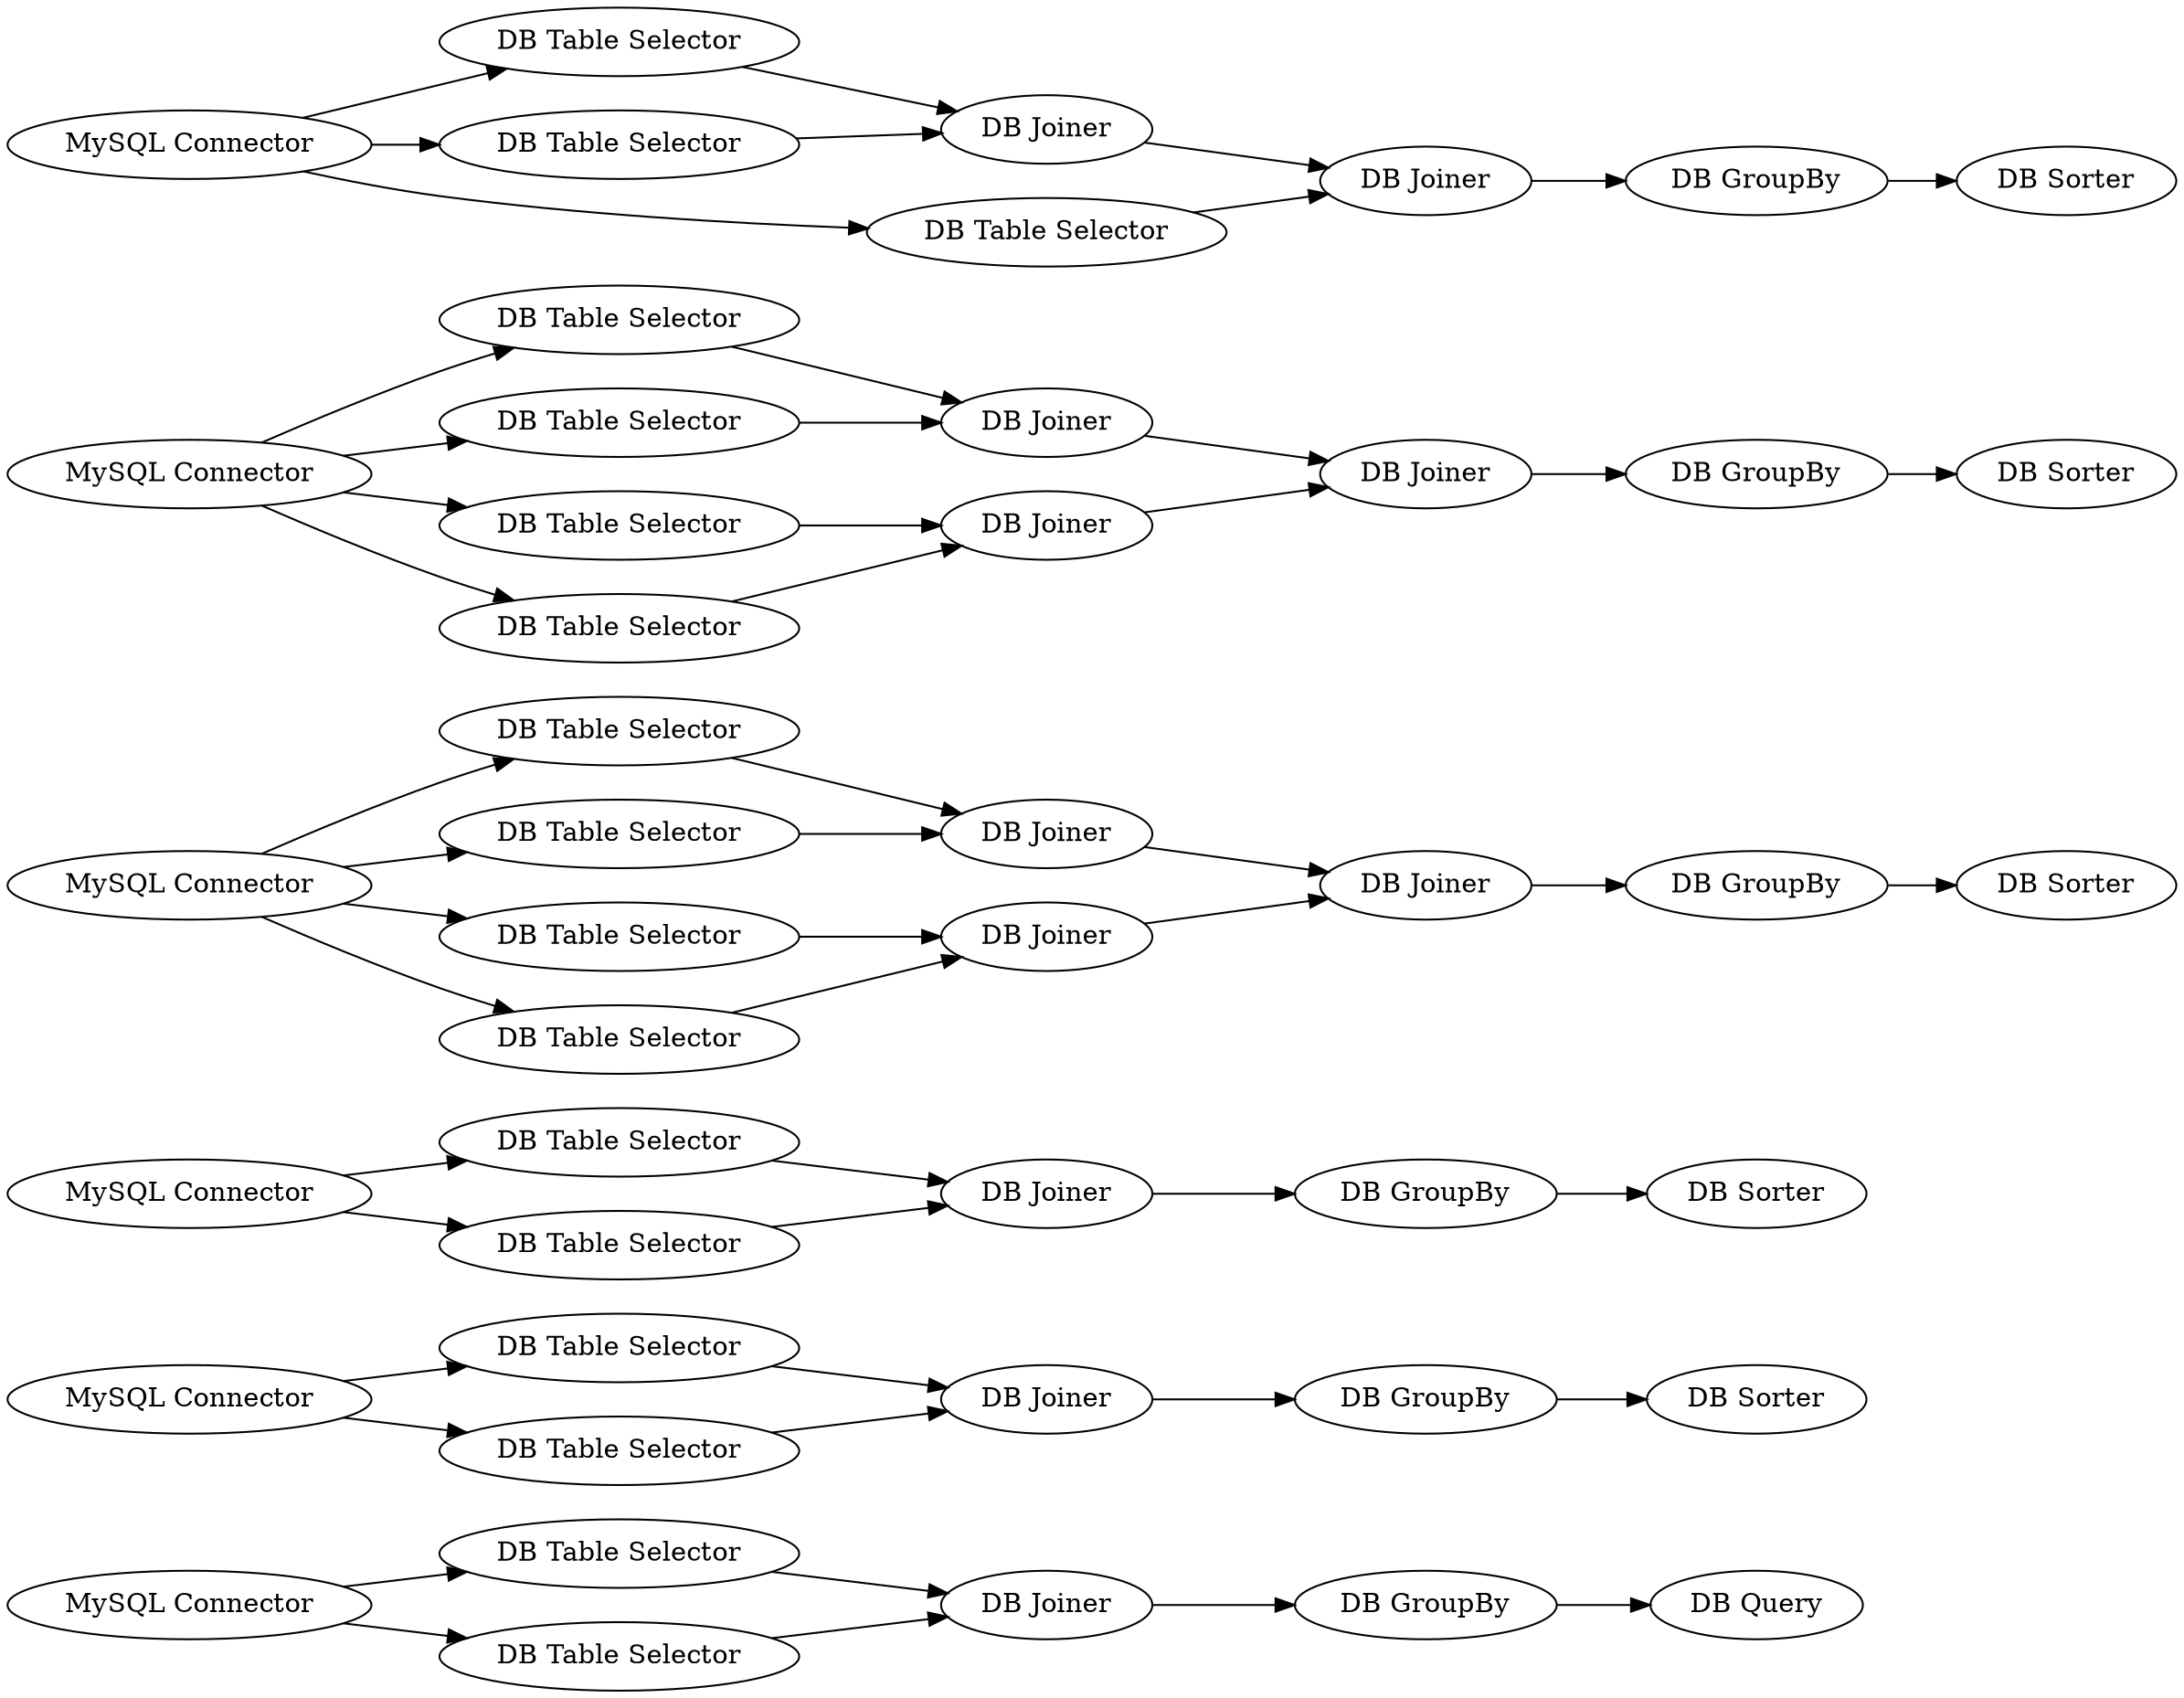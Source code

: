 digraph {
	1 [label="MySQL Connector"]
	3 [label="DB Table Selector"]
	5 [label="DB Table Selector"]
	6 [label="DB Joiner"]
	7 [label="DB Query"]
	8 [label="DB GroupBy"]
	10 [label="DB Table Selector"]
	11 [label="DB Table Selector"]
	12 [label="DB Joiner"]
	13 [label="MySQL Connector"]
	14 [label="DB GroupBy"]
	16 [label="MySQL Connector"]
	17 [label="DB GroupBy"]
	18 [label="DB Table Selector"]
	19 [label="DB Joiner"]
	20 [label="DB Table Selector"]
	21 [label="DB Table Selector"]
	22 [label="MySQL Connector"]
	23 [label="DB Table Selector"]
	26 [label="DB Table Selector"]
	27 [label="DB Table Selector"]
	29 [label="DB Joiner"]
	30 [label="DB GroupBy"]
	31 [label="DB Joiner"]
	32 [label="DB Joiner"]
	33 [label="DB Sorter"]
	34 [label="DB Sorter"]
	35 [label="DB Sorter"]
	36 [label="DB Sorter"]
	37 [label="DB Table Selector"]
	38 [label="MySQL Connector"]
	39 [label="DB Table Selector"]
	40 [label="DB GroupBy"]
	42 [label="DB Table Selector"]
	45 [label="DB Table Selector"]
	46 [label="DB Joiner"]
	47 [label="DB Joiner"]
	48 [label="DB Joiner"]
	50 [label="DB Table Selector"]
	51 [label="MySQL Connector"]
	52 [label="DB Table Selector"]
	53 [label="DB Table Selector"]
	54 [label="DB Joiner"]
	55 [label="DB Joiner"]
	56 [label="DB GroupBy"]
	57 [label="DB Sorter"]
	1 -> 3
	1 -> 5
	3 -> 6
	5 -> 6
	6 -> 8
	8 -> 7
	10 -> 12
	11 -> 12
	12 -> 14
	13 -> 11
	13 -> 10
	14 -> 35
	16 -> 18
	16 -> 20
	17 -> 34
	18 -> 19
	19 -> 17
	20 -> 19
	21 -> 32
	22 -> 23
	22 -> 21
	22 -> 27
	22 -> 26
	23 -> 31
	26 -> 32
	27 -> 31
	29 -> 30
	30 -> 33
	31 -> 29
	32 -> 29
	37 -> 46
	38 -> 39
	38 -> 37
	38 -> 42
	38 -> 45
	39 -> 47
	40 -> 36
	42 -> 46
	45 -> 47
	46 -> 48
	47 -> 48
	48 -> 40
	50 -> 54
	51 -> 52
	51 -> 50
	51 -> 53
	52 -> 54
	53 -> 55
	54 -> 55
	55 -> 56
	56 -> 57
	rankdir=LR
}
